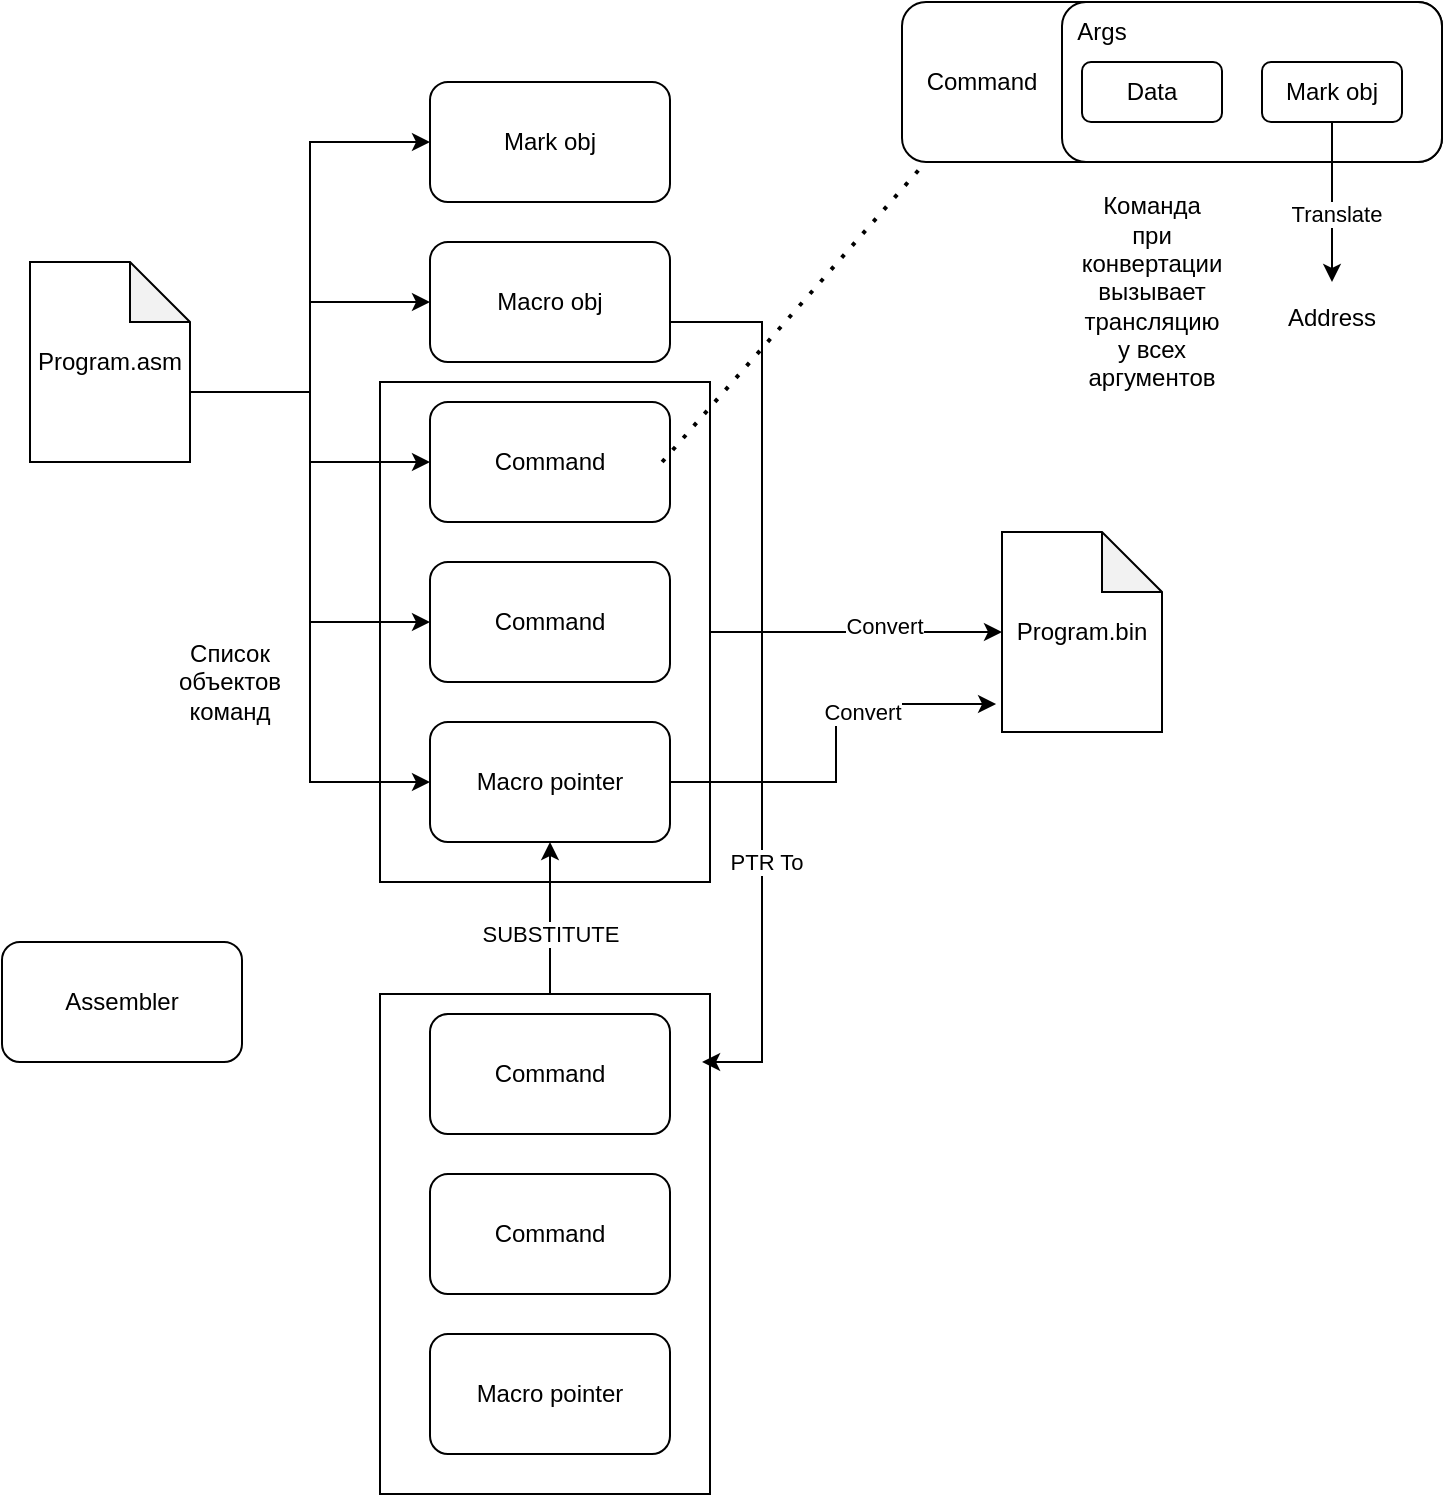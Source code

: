 <mxfile version="21.7.5" type="device" pages="2">
  <diagram name="Assembler" id="5Cqo7wR6bdedvOOV6QNz">
    <mxGraphModel dx="1434" dy="790" grid="1" gridSize="10" guides="1" tooltips="1" connect="1" arrows="1" fold="1" page="1" pageScale="1" pageWidth="827" pageHeight="1169" math="0" shadow="0">
      <root>
        <mxCell id="0" />
        <mxCell id="1" parent="0" />
        <mxCell id="tvakT9BRgmzE_acjiOMg-1" value="&lt;div&gt;Assembler&lt;/div&gt;" style="rounded=1;whiteSpace=wrap;html=1;" parent="1" vertex="1">
          <mxGeometry x="60" y="500" width="120" height="60" as="geometry" />
        </mxCell>
        <mxCell id="tvakT9BRgmzE_acjiOMg-4" style="edgeStyle=orthogonalEdgeStyle;rounded=0;orthogonalLoop=1;jettySize=auto;html=1;exitX=0;exitY=0;exitDx=80;exitDy=65;exitPerimeter=0;" parent="1" source="tvakT9BRgmzE_acjiOMg-2" target="tvakT9BRgmzE_acjiOMg-3" edge="1">
          <mxGeometry relative="1" as="geometry" />
        </mxCell>
        <mxCell id="tvakT9BRgmzE_acjiOMg-6" style="edgeStyle=orthogonalEdgeStyle;rounded=0;orthogonalLoop=1;jettySize=auto;html=1;exitX=0;exitY=0;exitDx=80;exitDy=65;exitPerimeter=0;entryX=0;entryY=0.5;entryDx=0;entryDy=0;" parent="1" source="tvakT9BRgmzE_acjiOMg-2" target="tvakT9BRgmzE_acjiOMg-5" edge="1">
          <mxGeometry relative="1" as="geometry" />
        </mxCell>
        <mxCell id="tvakT9BRgmzE_acjiOMg-9" style="edgeStyle=orthogonalEdgeStyle;rounded=0;orthogonalLoop=1;jettySize=auto;html=1;exitX=0;exitY=0;exitDx=80;exitDy=65;exitPerimeter=0;entryX=0;entryY=0.5;entryDx=0;entryDy=0;" parent="1" source="tvakT9BRgmzE_acjiOMg-2" target="tvakT9BRgmzE_acjiOMg-7" edge="1">
          <mxGeometry relative="1" as="geometry" />
        </mxCell>
        <mxCell id="tvakT9BRgmzE_acjiOMg-12" style="edgeStyle=orthogonalEdgeStyle;rounded=0;orthogonalLoop=1;jettySize=auto;html=1;exitX=0;exitY=0;exitDx=80;exitDy=65;exitPerimeter=0;entryX=0;entryY=0.5;entryDx=0;entryDy=0;" parent="1" source="tvakT9BRgmzE_acjiOMg-2" target="tvakT9BRgmzE_acjiOMg-11" edge="1">
          <mxGeometry relative="1" as="geometry" />
        </mxCell>
        <mxCell id="tvakT9BRgmzE_acjiOMg-16" style="edgeStyle=orthogonalEdgeStyle;rounded=0;orthogonalLoop=1;jettySize=auto;html=1;exitX=0;exitY=0;exitDx=80;exitDy=65;exitPerimeter=0;entryX=0;entryY=0.5;entryDx=0;entryDy=0;" parent="1" source="tvakT9BRgmzE_acjiOMg-2" target="tvakT9BRgmzE_acjiOMg-15" edge="1">
          <mxGeometry relative="1" as="geometry" />
        </mxCell>
        <mxCell id="tvakT9BRgmzE_acjiOMg-2" value="Program.asm" style="shape=note;whiteSpace=wrap;html=1;backgroundOutline=1;darkOpacity=0.05;" parent="1" vertex="1">
          <mxGeometry x="74" y="160" width="80" height="100" as="geometry" />
        </mxCell>
        <mxCell id="tvakT9BRgmzE_acjiOMg-29" style="edgeStyle=orthogonalEdgeStyle;rounded=0;orthogonalLoop=1;jettySize=auto;html=1;entryX=0.976;entryY=0.136;entryDx=0;entryDy=0;entryPerimeter=0;" parent="1" source="tvakT9BRgmzE_acjiOMg-3" target="tvakT9BRgmzE_acjiOMg-27" edge="1">
          <mxGeometry relative="1" as="geometry">
            <mxPoint x="430" y="560" as="targetPoint" />
            <Array as="points">
              <mxPoint x="440" y="190" />
              <mxPoint x="440" y="560" />
            </Array>
          </mxGeometry>
        </mxCell>
        <mxCell id="tvakT9BRgmzE_acjiOMg-31" value="PTR To" style="edgeLabel;html=1;align=center;verticalAlign=middle;resizable=0;points=[];" parent="tvakT9BRgmzE_acjiOMg-29" vertex="1" connectable="0">
          <mxGeometry x="0.416" y="2" relative="1" as="geometry">
            <mxPoint as="offset" />
          </mxGeometry>
        </mxCell>
        <mxCell id="tvakT9BRgmzE_acjiOMg-3" value="Macro obj" style="rounded=1;whiteSpace=wrap;html=1;" parent="1" vertex="1">
          <mxGeometry x="274" y="150" width="120" height="60" as="geometry" />
        </mxCell>
        <mxCell id="tvakT9BRgmzE_acjiOMg-5" value="Command" style="rounded=1;whiteSpace=wrap;html=1;" parent="1" vertex="1">
          <mxGeometry x="274" y="230" width="120" height="60" as="geometry" />
        </mxCell>
        <mxCell id="tvakT9BRgmzE_acjiOMg-7" value="Command" style="rounded=1;whiteSpace=wrap;html=1;" parent="1" vertex="1">
          <mxGeometry x="274" y="310" width="120" height="60" as="geometry" />
        </mxCell>
        <mxCell id="tvakT9BRgmzE_acjiOMg-33" style="edgeStyle=orthogonalEdgeStyle;rounded=0;orthogonalLoop=1;jettySize=auto;html=1;" parent="1" source="tvakT9BRgmzE_acjiOMg-10" edge="1">
          <mxGeometry relative="1" as="geometry">
            <mxPoint x="560" y="345" as="targetPoint" />
            <Array as="points">
              <mxPoint x="530" y="345" />
              <mxPoint x="530" y="345" />
            </Array>
          </mxGeometry>
        </mxCell>
        <mxCell id="tvakT9BRgmzE_acjiOMg-34" value="Convert" style="edgeLabel;html=1;align=center;verticalAlign=middle;resizable=0;points=[];" parent="tvakT9BRgmzE_acjiOMg-33" vertex="1" connectable="0">
          <mxGeometry x="0.192" y="3" relative="1" as="geometry">
            <mxPoint as="offset" />
          </mxGeometry>
        </mxCell>
        <mxCell id="tvakT9BRgmzE_acjiOMg-10" value="" style="rounded=0;whiteSpace=wrap;html=1;fillColor=none;" parent="1" vertex="1">
          <mxGeometry x="249" y="220" width="165" height="250" as="geometry" />
        </mxCell>
        <mxCell id="tvakT9BRgmzE_acjiOMg-41" style="edgeStyle=orthogonalEdgeStyle;rounded=0;orthogonalLoop=1;jettySize=auto;html=1;entryX=-0.037;entryY=0.86;entryDx=0;entryDy=0;entryPerimeter=0;" parent="1" source="tvakT9BRgmzE_acjiOMg-11" target="tvakT9BRgmzE_acjiOMg-35" edge="1">
          <mxGeometry relative="1" as="geometry">
            <mxPoint x="600" y="420" as="targetPoint" />
          </mxGeometry>
        </mxCell>
        <mxCell id="tvakT9BRgmzE_acjiOMg-42" value="Convert" style="edgeLabel;html=1;align=center;verticalAlign=middle;resizable=0;points=[];" parent="tvakT9BRgmzE_acjiOMg-41" vertex="1" connectable="0">
          <mxGeometry x="0.336" y="-4" relative="1" as="geometry">
            <mxPoint as="offset" />
          </mxGeometry>
        </mxCell>
        <mxCell id="tvakT9BRgmzE_acjiOMg-11" value="Macro pointer" style="rounded=1;whiteSpace=wrap;html=1;" parent="1" vertex="1">
          <mxGeometry x="274" y="390" width="120" height="60" as="geometry" />
        </mxCell>
        <mxCell id="tvakT9BRgmzE_acjiOMg-14" value="Список объектов команд" style="text;html=1;strokeColor=none;fillColor=none;align=center;verticalAlign=middle;whiteSpace=wrap;rounded=0;" parent="1" vertex="1">
          <mxGeometry x="134" y="310" width="80" height="120" as="geometry" />
        </mxCell>
        <mxCell id="tvakT9BRgmzE_acjiOMg-15" value="Mark obj" style="rounded=1;whiteSpace=wrap;html=1;" parent="1" vertex="1">
          <mxGeometry x="274" y="70" width="120" height="60" as="geometry" />
        </mxCell>
        <mxCell id="tvakT9BRgmzE_acjiOMg-17" value="" style="rounded=1;whiteSpace=wrap;html=1;" parent="1" vertex="1">
          <mxGeometry x="510" y="30" width="270" height="80" as="geometry" />
        </mxCell>
        <mxCell id="tvakT9BRgmzE_acjiOMg-18" value="Command" style="text;html=1;strokeColor=none;fillColor=none;align=center;verticalAlign=middle;whiteSpace=wrap;rounded=0;" parent="1" vertex="1">
          <mxGeometry x="520" y="55" width="60" height="30" as="geometry" />
        </mxCell>
        <mxCell id="tvakT9BRgmzE_acjiOMg-19" value="" style="rounded=1;whiteSpace=wrap;html=1;" parent="1" vertex="1">
          <mxGeometry x="590" y="30" width="190" height="80" as="geometry" />
        </mxCell>
        <mxCell id="tvakT9BRgmzE_acjiOMg-20" value="Args" style="text;html=1;strokeColor=none;fillColor=none;align=center;verticalAlign=middle;whiteSpace=wrap;rounded=0;" parent="1" vertex="1">
          <mxGeometry x="580" y="30" width="60" height="30" as="geometry" />
        </mxCell>
        <mxCell id="tvakT9BRgmzE_acjiOMg-22" value="Data" style="rounded=1;whiteSpace=wrap;html=1;" parent="1" vertex="1">
          <mxGeometry x="600" y="60" width="70" height="30" as="geometry" />
        </mxCell>
        <mxCell id="tvakT9BRgmzE_acjiOMg-43" style="edgeStyle=orthogonalEdgeStyle;rounded=0;orthogonalLoop=1;jettySize=auto;html=1;exitX=0.5;exitY=1;exitDx=0;exitDy=0;" parent="1" source="tvakT9BRgmzE_acjiOMg-23" edge="1">
          <mxGeometry relative="1" as="geometry">
            <mxPoint x="725" y="170" as="targetPoint" />
          </mxGeometry>
        </mxCell>
        <mxCell id="tvakT9BRgmzE_acjiOMg-45" value="Translate" style="edgeLabel;html=1;align=center;verticalAlign=middle;resizable=0;points=[];" parent="tvakT9BRgmzE_acjiOMg-43" vertex="1" connectable="0">
          <mxGeometry x="0.155" y="1" relative="1" as="geometry">
            <mxPoint as="offset" />
          </mxGeometry>
        </mxCell>
        <mxCell id="tvakT9BRgmzE_acjiOMg-23" value="Mark obj" style="rounded=1;whiteSpace=wrap;html=1;" parent="1" vertex="1">
          <mxGeometry x="690" y="60" width="70" height="30" as="geometry" />
        </mxCell>
        <mxCell id="tvakT9BRgmzE_acjiOMg-24" value="" style="endArrow=none;dashed=1;html=1;dashPattern=1 3;strokeWidth=2;rounded=0;exitX=0.855;exitY=0.16;exitDx=0;exitDy=0;exitPerimeter=0;entryX=0.044;entryY=1;entryDx=0;entryDy=0;entryPerimeter=0;" parent="1" source="tvakT9BRgmzE_acjiOMg-10" target="tvakT9BRgmzE_acjiOMg-17" edge="1">
          <mxGeometry width="50" height="50" relative="1" as="geometry">
            <mxPoint x="470" y="340" as="sourcePoint" />
            <mxPoint x="520" y="290" as="targetPoint" />
          </mxGeometry>
        </mxCell>
        <mxCell id="tvakT9BRgmzE_acjiOMg-25" value="Command" style="rounded=1;whiteSpace=wrap;html=1;" parent="1" vertex="1">
          <mxGeometry x="274" y="536" width="120" height="60" as="geometry" />
        </mxCell>
        <mxCell id="tvakT9BRgmzE_acjiOMg-26" value="Command" style="rounded=1;whiteSpace=wrap;html=1;" parent="1" vertex="1">
          <mxGeometry x="274" y="616" width="120" height="60" as="geometry" />
        </mxCell>
        <mxCell id="tvakT9BRgmzE_acjiOMg-39" style="edgeStyle=orthogonalEdgeStyle;rounded=0;orthogonalLoop=1;jettySize=auto;html=1;entryX=0.5;entryY=1;entryDx=0;entryDy=0;" parent="1" source="tvakT9BRgmzE_acjiOMg-27" target="tvakT9BRgmzE_acjiOMg-11" edge="1">
          <mxGeometry relative="1" as="geometry">
            <Array as="points">
              <mxPoint x="340" y="540" />
              <mxPoint x="340" y="540" />
            </Array>
          </mxGeometry>
        </mxCell>
        <mxCell id="tvakT9BRgmzE_acjiOMg-40" value="SUBSTITUTE" style="edgeLabel;html=1;align=center;verticalAlign=middle;resizable=0;points=[];" parent="tvakT9BRgmzE_acjiOMg-39" vertex="1" connectable="0">
          <mxGeometry x="-0.21" relative="1" as="geometry">
            <mxPoint as="offset" />
          </mxGeometry>
        </mxCell>
        <mxCell id="tvakT9BRgmzE_acjiOMg-27" value="" style="rounded=0;whiteSpace=wrap;html=1;fillColor=none;" parent="1" vertex="1">
          <mxGeometry x="249" y="526" width="165" height="250" as="geometry" />
        </mxCell>
        <mxCell id="tvakT9BRgmzE_acjiOMg-28" value="Macro pointer" style="rounded=1;whiteSpace=wrap;html=1;" parent="1" vertex="1">
          <mxGeometry x="274" y="696" width="120" height="60" as="geometry" />
        </mxCell>
        <mxCell id="tvakT9BRgmzE_acjiOMg-35" value="&lt;div&gt;Program.bin&lt;/div&gt;" style="shape=note;whiteSpace=wrap;html=1;backgroundOutline=1;darkOpacity=0.05;" parent="1" vertex="1">
          <mxGeometry x="560" y="295" width="80" height="100" as="geometry" />
        </mxCell>
        <mxCell id="tvakT9BRgmzE_acjiOMg-44" value="&lt;div&gt;Address&lt;/div&gt;&lt;div&gt;&lt;br&gt;&lt;/div&gt;" style="text;html=1;strokeColor=none;fillColor=none;align=center;verticalAlign=middle;whiteSpace=wrap;rounded=0;" parent="1" vertex="1">
          <mxGeometry x="695" y="180" width="60" height="30" as="geometry" />
        </mxCell>
        <mxCell id="tvakT9BRgmzE_acjiOMg-46" value="Команда при конвертации вызывает трансляцию у всех аргументов" style="text;html=1;strokeColor=none;fillColor=none;align=center;verticalAlign=middle;whiteSpace=wrap;rounded=0;" parent="1" vertex="1">
          <mxGeometry x="600" y="130" width="70" height="90" as="geometry" />
        </mxCell>
      </root>
    </mxGraphModel>
  </diagram>
  <diagram id="UstRsr-A55nUzYf4Rery" name="Executor">
    <mxGraphModel dx="1912" dy="1053" grid="1" gridSize="10" guides="1" tooltips="1" connect="1" arrows="1" fold="1" page="1" pageScale="1" pageWidth="827" pageHeight="1169" math="0" shadow="0">
      <root>
        <mxCell id="0" />
        <mxCell id="1" parent="0" />
        <mxCell id="bfsPjhMhlzun9vByb5k0-1" style="edgeStyle=orthogonalEdgeStyle;rounded=0;orthogonalLoop=1;jettySize=auto;html=1;entryX=0;entryY=0.5;entryDx=0;entryDy=0;" edge="1" parent="1" source="bfsPjhMhlzun9vByb5k0-7" target="bfsPjhMhlzun9vByb5k0-8">
          <mxGeometry relative="1" as="geometry">
            <Array as="points">
              <mxPoint x="190" y="360" />
              <mxPoint x="190" y="650" />
            </Array>
          </mxGeometry>
        </mxCell>
        <mxCell id="bfsPjhMhlzun9vByb5k0-2" value="WRITE" style="edgeLabel;html=1;align=center;verticalAlign=middle;resizable=0;points=[];" vertex="1" connectable="0" parent="bfsPjhMhlzun9vByb5k0-1">
          <mxGeometry x="-0.021" y="2" relative="1" as="geometry">
            <mxPoint as="offset" />
          </mxGeometry>
        </mxCell>
        <mxCell id="bfsPjhMhlzun9vByb5k0-3" value="" style="edgeStyle=orthogonalEdgeStyle;rounded=0;orthogonalLoop=1;jettySize=auto;html=1;" edge="1" parent="1" source="bfsPjhMhlzun9vByb5k0-7" target="bfsPjhMhlzun9vByb5k0-22">
          <mxGeometry relative="1" as="geometry" />
        </mxCell>
        <mxCell id="bfsPjhMhlzun9vByb5k0-4" value="UPDATE" style="edgeLabel;html=1;align=center;verticalAlign=middle;resizable=0;points=[];" vertex="1" connectable="0" parent="bfsPjhMhlzun9vByb5k0-3">
          <mxGeometry y="-1" relative="1" as="geometry">
            <mxPoint as="offset" />
          </mxGeometry>
        </mxCell>
        <mxCell id="bfsPjhMhlzun9vByb5k0-5" style="edgeStyle=orthogonalEdgeStyle;rounded=0;orthogonalLoop=1;jettySize=auto;html=1;exitX=1;exitY=0.75;exitDx=0;exitDy=0;entryX=0;entryY=0.75;entryDx=0;entryDy=0;" edge="1" parent="1" source="bfsPjhMhlzun9vByb5k0-7" target="bfsPjhMhlzun9vByb5k0-28">
          <mxGeometry relative="1" as="geometry">
            <Array as="points">
              <mxPoint x="340" y="373" />
              <mxPoint x="340" y="370" />
            </Array>
          </mxGeometry>
        </mxCell>
        <mxCell id="bfsPjhMhlzun9vByb5k0-6" value="WRITE" style="edgeLabel;html=1;align=center;verticalAlign=middle;resizable=0;points=[];" vertex="1" connectable="0" parent="bfsPjhMhlzun9vByb5k0-5">
          <mxGeometry x="0.101" y="-2" relative="1" as="geometry">
            <mxPoint as="offset" />
          </mxGeometry>
        </mxCell>
        <mxCell id="bfsPjhMhlzun9vByb5k0-7" value="&lt;div&gt;Executor&lt;/div&gt;" style="rounded=1;whiteSpace=wrap;html=1;" vertex="1" parent="1">
          <mxGeometry x="240" y="320" width="120" height="70" as="geometry" />
        </mxCell>
        <mxCell id="bfsPjhMhlzun9vByb5k0-8" value="Memory" style="rounded=1;whiteSpace=wrap;html=1;" vertex="1" parent="1">
          <mxGeometry x="240" y="620" width="120" height="60" as="geometry" />
        </mxCell>
        <mxCell id="bfsPjhMhlzun9vByb5k0-9" value="" style="edgeStyle=orthogonalEdgeStyle;rounded=0;orthogonalLoop=1;jettySize=auto;html=1;exitX=0.5;exitY=0;exitDx=0;exitDy=0;entryX=0.5;entryY=1;entryDx=0;entryDy=0;" edge="1" parent="1" source="bfsPjhMhlzun9vByb5k0-8" target="bfsPjhMhlzun9vByb5k0-16">
          <mxGeometry relative="1" as="geometry">
            <mxPoint x="300" y="430" as="sourcePoint" />
            <mxPoint x="300" y="550" as="targetPoint" />
            <Array as="points" />
          </mxGeometry>
        </mxCell>
        <mxCell id="bfsPjhMhlzun9vByb5k0-10" value="&lt;div&gt;READ &amp;amp; CONVERT&lt;/div&gt;" style="edgeLabel;html=1;align=center;verticalAlign=middle;resizable=0;points=[];" vertex="1" connectable="0" parent="bfsPjhMhlzun9vByb5k0-9">
          <mxGeometry x="-0.156" y="-5" relative="1" as="geometry">
            <mxPoint x="-5" as="offset" />
          </mxGeometry>
        </mxCell>
        <mxCell id="bfsPjhMhlzun9vByb5k0-11" style="edgeStyle=orthogonalEdgeStyle;rounded=0;orthogonalLoop=1;jettySize=auto;html=1;entryX=1;entryY=0.5;entryDx=0;entryDy=0;" edge="1" parent="1" source="bfsPjhMhlzun9vByb5k0-13">
          <mxGeometry relative="1" as="geometry">
            <mxPoint x="360" y="650" as="targetPoint" />
          </mxGeometry>
        </mxCell>
        <mxCell id="bfsPjhMhlzun9vByb5k0-12" value="&lt;div&gt;LOAD&lt;/div&gt;" style="edgeLabel;html=1;align=center;verticalAlign=middle;resizable=0;points=[];" vertex="1" connectable="0" parent="bfsPjhMhlzun9vByb5k0-11">
          <mxGeometry x="-0.061" y="-4" relative="1" as="geometry">
            <mxPoint x="-9" y="4" as="offset" />
          </mxGeometry>
        </mxCell>
        <mxCell id="bfsPjhMhlzun9vByb5k0-13" value="Program.bin" style="shape=note;whiteSpace=wrap;html=1;backgroundOutline=1;darkOpacity=0.05;" vertex="1" parent="1">
          <mxGeometry x="490" y="600" width="80" height="100" as="geometry" />
        </mxCell>
        <mxCell id="bfsPjhMhlzun9vByb5k0-14" value="" style="edgeStyle=orthogonalEdgeStyle;rounded=0;orthogonalLoop=1;jettySize=auto;html=1;" edge="1" parent="1" source="bfsPjhMhlzun9vByb5k0-16" target="bfsPjhMhlzun9vByb5k0-7">
          <mxGeometry relative="1" as="geometry" />
        </mxCell>
        <mxCell id="bfsPjhMhlzun9vByb5k0-15" value="&lt;div&gt;GET &amp;amp; EXECUTE&lt;/div&gt;" style="edgeLabel;html=1;align=center;verticalAlign=middle;resizable=0;points=[];" vertex="1" connectable="0" parent="bfsPjhMhlzun9vByb5k0-14">
          <mxGeometry x="0.125" y="-3" relative="1" as="geometry">
            <mxPoint as="offset" />
          </mxGeometry>
        </mxCell>
        <mxCell id="bfsPjhMhlzun9vByb5k0-16" value="&lt;div&gt;Command &lt;/div&gt;" style="rounded=1;whiteSpace=wrap;html=1;" vertex="1" parent="1">
          <mxGeometry x="240" y="470" width="120" height="60" as="geometry" />
        </mxCell>
        <mxCell id="bfsPjhMhlzun9vByb5k0-17" value="" style="edgeStyle=orthogonalEdgeStyle;rounded=0;orthogonalLoop=1;jettySize=auto;html=1;" edge="1" parent="1" source="bfsPjhMhlzun9vByb5k0-18" target="bfsPjhMhlzun9vByb5k0-16">
          <mxGeometry relative="1" as="geometry" />
        </mxCell>
        <mxCell id="bfsPjhMhlzun9vByb5k0-18" value="Argumnets" style="rounded=1;whiteSpace=wrap;html=1;" vertex="1" parent="1">
          <mxGeometry x="390" y="470" width="120" height="60" as="geometry" />
        </mxCell>
        <mxCell id="bfsPjhMhlzun9vByb5k0-19" value="" style="endArrow=classic;html=1;rounded=0;entryX=0.45;entryY=1.05;entryDx=0;entryDy=0;entryPerimeter=0;" edge="1" parent="1" target="bfsPjhMhlzun9vByb5k0-18">
          <mxGeometry width="50" height="50" relative="1" as="geometry">
            <mxPoint x="300" y="570" as="sourcePoint" />
            <mxPoint x="350" y="530" as="targetPoint" />
          </mxGeometry>
        </mxCell>
        <mxCell id="bfsPjhMhlzun9vByb5k0-20" style="edgeStyle=orthogonalEdgeStyle;rounded=0;orthogonalLoop=1;jettySize=auto;html=1;entryX=0;entryY=0.25;entryDx=0;entryDy=0;" edge="1" parent="1" source="bfsPjhMhlzun9vByb5k0-22" target="bfsPjhMhlzun9vByb5k0-7">
          <mxGeometry relative="1" as="geometry">
            <mxPoint x="190" y="340" as="targetPoint" />
            <Array as="points">
              <mxPoint x="190" y="250" />
              <mxPoint x="190" y="338" />
            </Array>
          </mxGeometry>
        </mxCell>
        <mxCell id="bfsPjhMhlzun9vByb5k0-21" value="GET STATE" style="edgeLabel;html=1;align=center;verticalAlign=middle;resizable=0;points=[];" vertex="1" connectable="0" parent="bfsPjhMhlzun9vByb5k0-20">
          <mxGeometry x="0.045" y="-1" relative="1" as="geometry">
            <mxPoint as="offset" />
          </mxGeometry>
        </mxCell>
        <mxCell id="bfsPjhMhlzun9vByb5k0-22" value="State" style="rounded=1;whiteSpace=wrap;html=1;" vertex="1" parent="1">
          <mxGeometry x="240" y="220" width="120" height="60" as="geometry" />
        </mxCell>
        <mxCell id="bfsPjhMhlzun9vByb5k0-24" style="edgeStyle=orthogonalEdgeStyle;rounded=0;orthogonalLoop=1;jettySize=auto;html=1;entryX=1;entryY=0.5;entryDx=0;entryDy=0;" edge="1" parent="1" source="bfsPjhMhlzun9vByb5k0-28" target="bfsPjhMhlzun9vByb5k0-7">
          <mxGeometry relative="1" as="geometry" />
        </mxCell>
        <mxCell id="bfsPjhMhlzun9vByb5k0-25" value="&lt;div&gt;READ&lt;/div&gt;" style="edgeLabel;html=1;align=center;verticalAlign=middle;resizable=0;points=[];" vertex="1" connectable="0" parent="bfsPjhMhlzun9vByb5k0-24">
          <mxGeometry x="0.061" y="-3" relative="1" as="geometry">
            <mxPoint as="offset" />
          </mxGeometry>
        </mxCell>
        <mxCell id="bfsPjhMhlzun9vByb5k0-26" style="edgeStyle=orthogonalEdgeStyle;rounded=0;orthogonalLoop=1;jettySize=auto;html=1;exitX=0;exitY=0.25;exitDx=0;exitDy=0;entryX=1;entryY=0.25;entryDx=0;entryDy=0;" edge="1" parent="1" source="bfsPjhMhlzun9vByb5k0-28" target="bfsPjhMhlzun9vByb5k0-7">
          <mxGeometry relative="1" as="geometry">
            <mxPoint x="370" y="340" as="targetPoint" />
            <Array as="points">
              <mxPoint x="550" y="340" />
              <mxPoint x="550" y="338" />
            </Array>
          </mxGeometry>
        </mxCell>
        <mxCell id="bfsPjhMhlzun9vByb5k0-27" value="&lt;div&gt;INTERRUPT&lt;/div&gt;" style="edgeLabel;html=1;align=center;verticalAlign=middle;resizable=0;points=[];" vertex="1" connectable="0" parent="bfsPjhMhlzun9vByb5k0-26">
          <mxGeometry x="0.447" y="3" relative="1" as="geometry">
            <mxPoint as="offset" />
          </mxGeometry>
        </mxCell>
        <mxCell id="bfsPjhMhlzun9vByb5k0-28" value="Внеш. У." style="rounded=1;whiteSpace=wrap;html=1;" vertex="1" parent="1">
          <mxGeometry x="500" y="325" width="120" height="60" as="geometry" />
        </mxCell>
      </root>
    </mxGraphModel>
  </diagram>
</mxfile>
